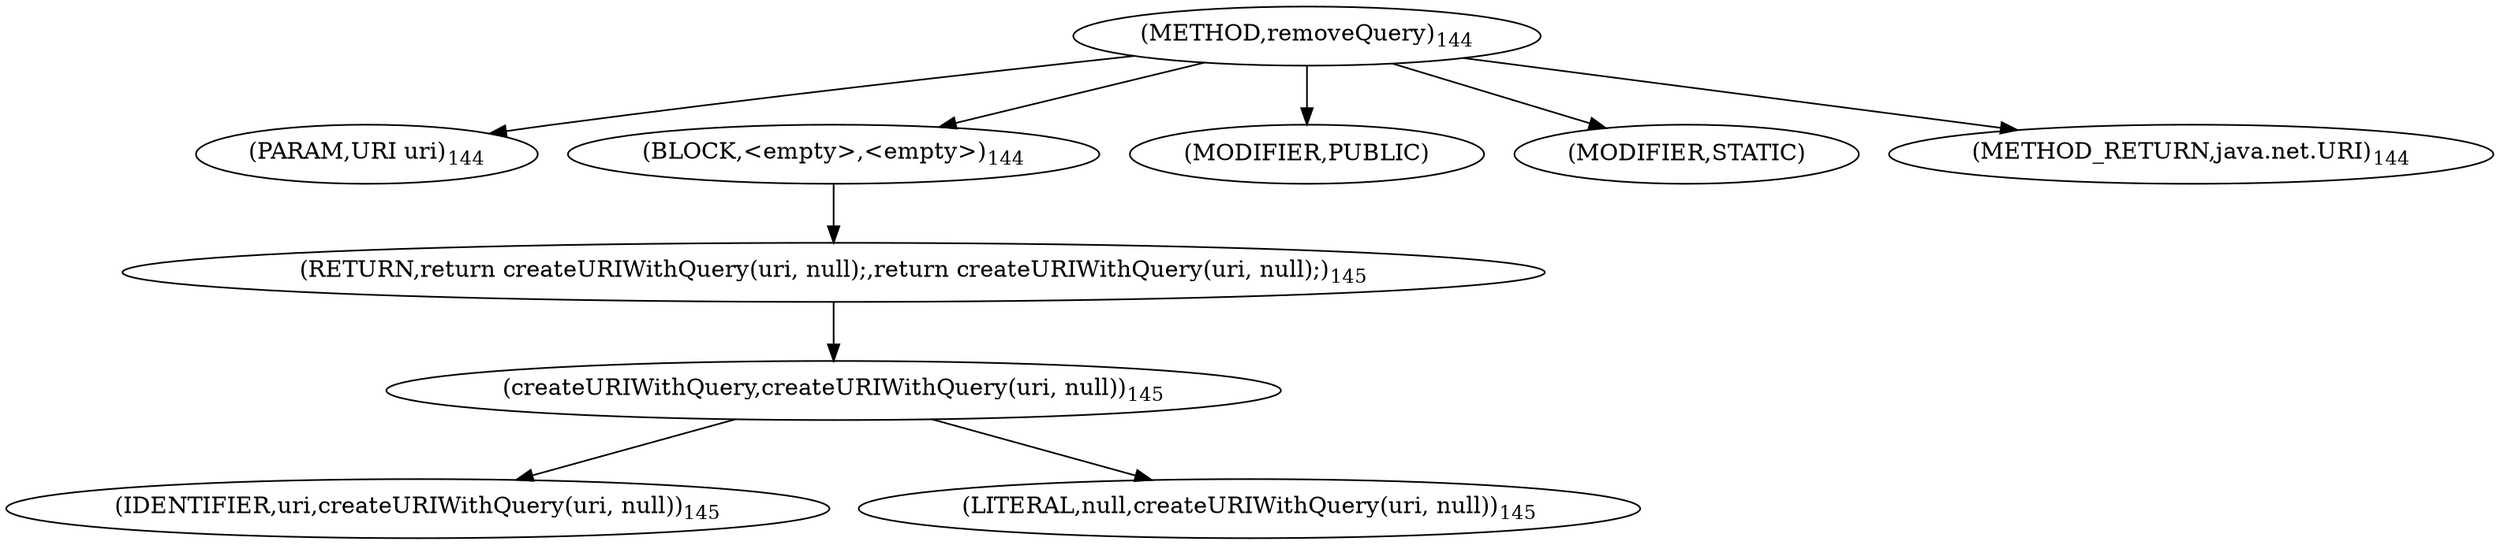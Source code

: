 digraph "removeQuery" {  
"421" [label = <(METHOD,removeQuery)<SUB>144</SUB>> ]
"422" [label = <(PARAM,URI uri)<SUB>144</SUB>> ]
"423" [label = <(BLOCK,&lt;empty&gt;,&lt;empty&gt;)<SUB>144</SUB>> ]
"424" [label = <(RETURN,return createURIWithQuery(uri, null);,return createURIWithQuery(uri, null);)<SUB>145</SUB>> ]
"425" [label = <(createURIWithQuery,createURIWithQuery(uri, null))<SUB>145</SUB>> ]
"426" [label = <(IDENTIFIER,uri,createURIWithQuery(uri, null))<SUB>145</SUB>> ]
"427" [label = <(LITERAL,null,createURIWithQuery(uri, null))<SUB>145</SUB>> ]
"428" [label = <(MODIFIER,PUBLIC)> ]
"429" [label = <(MODIFIER,STATIC)> ]
"430" [label = <(METHOD_RETURN,java.net.URI)<SUB>144</SUB>> ]
  "421" -> "422" 
  "421" -> "423" 
  "421" -> "428" 
  "421" -> "429" 
  "421" -> "430" 
  "423" -> "424" 
  "424" -> "425" 
  "425" -> "426" 
  "425" -> "427" 
}
